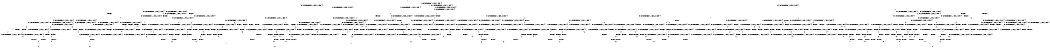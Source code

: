 digraph BCG {
size = "7, 10.5";
center = TRUE;
node [shape = circle];
0 [peripheries = 2];
0 -> 1 [label = "EX !0 !ATOMIC_EXCH_BRANCH (1, +0, FALSE, +0, 3, TRUE) !{0}"];
0 -> 2 [label = "EX !2 !ATOMIC_EXCH_BRANCH (1, +0, TRUE, +0, 1, TRUE) !{0}"];
0 -> 3 [label = "EX !1 !ATOMIC_EXCH_BRANCH (1, +1, TRUE, +0, 2, TRUE) !{0}"];
0 -> 4 [label = "EX !0 !ATOMIC_EXCH_BRANCH (1, +0, FALSE, +0, 3, TRUE) !{0}"];
1 -> 5 [label = "EX !2 !ATOMIC_EXCH_BRANCH (1, +0, TRUE, +0, 1, TRUE) !{0}"];
1 -> 6 [label = "EX !1 !ATOMIC_EXCH_BRANCH (1, +1, TRUE, +0, 2, TRUE) !{0}"];
1 -> 7 [label = "TERMINATE !0"];
2 -> 2 [label = "EX !2 !ATOMIC_EXCH_BRANCH (1, +0, TRUE, +0, 1, TRUE) !{0}"];
2 -> 8 [label = "EX !0 !ATOMIC_EXCH_BRANCH (1, +0, FALSE, +0, 3, TRUE) !{0}"];
2 -> 9 [label = "EX !1 !ATOMIC_EXCH_BRANCH (1, +1, TRUE, +0, 2, TRUE) !{0}"];
2 -> 10 [label = "EX !0 !ATOMIC_EXCH_BRANCH (1, +0, FALSE, +0, 3, TRUE) !{0}"];
3 -> 11 [label = "EX !0 !ATOMIC_EXCH_BRANCH (1, +0, FALSE, +0, 3, FALSE) !{0}"];
3 -> 12 [label = "EX !2 !ATOMIC_EXCH_BRANCH (1, +0, TRUE, +0, 1, FALSE) !{0}"];
3 -> 13 [label = "TERMINATE !1"];
3 -> 14 [label = "EX !0 !ATOMIC_EXCH_BRANCH (1, +0, FALSE, +0, 3, FALSE) !{0}"];
4 -> 15 [label = "EX !2 !ATOMIC_EXCH_BRANCH (1, +0, TRUE, +0, 1, TRUE) !{0}"];
4 -> 16 [label = "EX !1 !ATOMIC_EXCH_BRANCH (1, +1, TRUE, +0, 2, TRUE) !{0}"];
4 -> 17 [label = "TERMINATE !0"];
5 -> 5 [label = "EX !2 !ATOMIC_EXCH_BRANCH (1, +0, TRUE, +0, 1, TRUE) !{0}"];
5 -> 18 [label = "EX !1 !ATOMIC_EXCH_BRANCH (1, +1, TRUE, +0, 2, TRUE) !{0}"];
5 -> 19 [label = "TERMINATE !0"];
6 -> 20 [label = "EX !2 !ATOMIC_EXCH_BRANCH (1, +0, TRUE, +0, 1, FALSE) !{0}"];
6 -> 21 [label = "TERMINATE !0"];
6 -> 22 [label = "TERMINATE !1"];
7 -> 23 [label = "EX !1 !ATOMIC_EXCH_BRANCH (1, +1, TRUE, +0, 2, TRUE) !{1}"];
7 -> 24 [label = "EX !2 !ATOMIC_EXCH_BRANCH (1, +0, TRUE, +0, 1, TRUE) !{1}"];
7 -> 25 [label = "EX !1 !ATOMIC_EXCH_BRANCH (1, +1, TRUE, +0, 2, TRUE) !{1}"];
8 -> 5 [label = "EX !2 !ATOMIC_EXCH_BRANCH (1, +0, TRUE, +0, 1, TRUE) !{0}"];
8 -> 18 [label = "EX !1 !ATOMIC_EXCH_BRANCH (1, +1, TRUE, +0, 2, TRUE) !{0}"];
8 -> 19 [label = "TERMINATE !0"];
9 -> 12 [label = "EX !2 !ATOMIC_EXCH_BRANCH (1, +0, TRUE, +0, 1, FALSE) !{0}"];
9 -> 26 [label = "EX !0 !ATOMIC_EXCH_BRANCH (1, +0, FALSE, +0, 3, FALSE) !{0}"];
9 -> 27 [label = "TERMINATE !1"];
9 -> 28 [label = "EX !0 !ATOMIC_EXCH_BRANCH (1, +0, FALSE, +0, 3, FALSE) !{0}"];
10 -> 15 [label = "EX !2 !ATOMIC_EXCH_BRANCH (1, +0, TRUE, +0, 1, TRUE) !{0}"];
10 -> 29 [label = "EX !1 !ATOMIC_EXCH_BRANCH (1, +1, TRUE, +0, 2, TRUE) !{0}"];
10 -> 30 [label = "TERMINATE !0"];
11 -> 31 [label = "EX !0 !ATOMIC_EXCH_BRANCH (1, +1, TRUE, +0, 3, FALSE) !{0}"];
11 -> 32 [label = "EX !2 !ATOMIC_EXCH_BRANCH (1, +0, TRUE, +0, 1, FALSE) !{0}"];
11 -> 33 [label = "TERMINATE !1"];
11 -> 34 [label = "EX !0 !ATOMIC_EXCH_BRANCH (1, +1, TRUE, +0, 3, FALSE) !{0}"];
12 -> 35 [label = "EX !0 !ATOMIC_EXCH_BRANCH (1, +0, FALSE, +0, 3, TRUE) !{0}"];
12 -> 36 [label = "TERMINATE !2"];
12 -> 37 [label = "TERMINATE !1"];
12 -> 38 [label = "EX !0 !ATOMIC_EXCH_BRANCH (1, +0, FALSE, +0, 3, TRUE) !{0}"];
13 -> 39 [label = "EX !0 !ATOMIC_EXCH_BRANCH (1, +0, FALSE, +0, 3, FALSE) !{0}"];
13 -> 40 [label = "EX !2 !ATOMIC_EXCH_BRANCH (1, +0, TRUE, +0, 1, FALSE) !{0}"];
13 -> 41 [label = "EX !0 !ATOMIC_EXCH_BRANCH (1, +0, FALSE, +0, 3, FALSE) !{0}"];
14 -> 42 [label = "EX !2 !ATOMIC_EXCH_BRANCH (1, +0, TRUE, +0, 1, FALSE) !{0}"];
14 -> 43 [label = "TERMINATE !1"];
14 -> 34 [label = "EX !0 !ATOMIC_EXCH_BRANCH (1, +1, TRUE, +0, 3, FALSE) !{0}"];
15 -> 15 [label = "EX !2 !ATOMIC_EXCH_BRANCH (1, +0, TRUE, +0, 1, TRUE) !{0}"];
15 -> 29 [label = "EX !1 !ATOMIC_EXCH_BRANCH (1, +1, TRUE, +0, 2, TRUE) !{0}"];
15 -> 30 [label = "TERMINATE !0"];
16 -> 44 [label = "EX !2 !ATOMIC_EXCH_BRANCH (1, +0, TRUE, +0, 1, FALSE) !{0}"];
16 -> 45 [label = "TERMINATE !0"];
16 -> 46 [label = "TERMINATE !1"];
17 -> 47 [label = "EX !1 !ATOMIC_EXCH_BRANCH (1, +1, TRUE, +0, 2, TRUE) !{1}"];
17 -> 48 [label = "EX !2 !ATOMIC_EXCH_BRANCH (1, +0, TRUE, +0, 1, TRUE) !{1}"];
18 -> 20 [label = "EX !2 !ATOMIC_EXCH_BRANCH (1, +0, TRUE, +0, 1, FALSE) !{0}"];
18 -> 49 [label = "TERMINATE !0"];
18 -> 50 [label = "TERMINATE !1"];
19 -> 24 [label = "EX !2 !ATOMIC_EXCH_BRANCH (1, +0, TRUE, +0, 1, TRUE) !{1}"];
19 -> 51 [label = "EX !1 !ATOMIC_EXCH_BRANCH (1, +1, TRUE, +0, 2, TRUE) !{1}"];
19 -> 52 [label = "EX !1 !ATOMIC_EXCH_BRANCH (1, +1, TRUE, +0, 2, TRUE) !{1}"];
20 -> 53 [label = "TERMINATE !0"];
20 -> 54 [label = "TERMINATE !2"];
20 -> 55 [label = "TERMINATE !1"];
21 -> 56 [label = "EX !2 !ATOMIC_EXCH_BRANCH (1, +0, TRUE, +0, 1, FALSE) !{1}"];
21 -> 57 [label = "TERMINATE !1"];
22 -> 58 [label = "EX !2 !ATOMIC_EXCH_BRANCH (1, +0, TRUE, +0, 1, FALSE) !{0}"];
22 -> 59 [label = "TERMINATE !0"];
23 -> 56 [label = "EX !2 !ATOMIC_EXCH_BRANCH (1, +0, TRUE, +0, 1, FALSE) !{1}"];
23 -> 57 [label = "TERMINATE !1"];
24 -> 24 [label = "EX !2 !ATOMIC_EXCH_BRANCH (1, +0, TRUE, +0, 1, TRUE) !{1}"];
24 -> 51 [label = "EX !1 !ATOMIC_EXCH_BRANCH (1, +1, TRUE, +0, 2, TRUE) !{1}"];
24 -> 52 [label = "EX !1 !ATOMIC_EXCH_BRANCH (1, +1, TRUE, +0, 2, TRUE) !{1}"];
25 -> 60 [label = "EX !2 !ATOMIC_EXCH_BRANCH (1, +0, TRUE, +0, 1, FALSE) !{1}"];
25 -> 61 [label = "TERMINATE !1"];
26 -> 62 [label = "EX !0 !ATOMIC_EXCH_BRANCH (1, +1, TRUE, +0, 3, FALSE) !{0}"];
26 -> 32 [label = "EX !2 !ATOMIC_EXCH_BRANCH (1, +0, TRUE, +0, 1, FALSE) !{0}"];
26 -> 63 [label = "TERMINATE !1"];
26 -> 64 [label = "EX !0 !ATOMIC_EXCH_BRANCH (1, +1, TRUE, +0, 3, FALSE) !{0}"];
27 -> 40 [label = "EX !2 !ATOMIC_EXCH_BRANCH (1, +0, TRUE, +0, 1, FALSE) !{0}"];
27 -> 65 [label = "EX !0 !ATOMIC_EXCH_BRANCH (1, +0, FALSE, +0, 3, FALSE) !{0}"];
27 -> 66 [label = "EX !0 !ATOMIC_EXCH_BRANCH (1, +0, FALSE, +0, 3, FALSE) !{0}"];
28 -> 42 [label = "EX !2 !ATOMIC_EXCH_BRANCH (1, +0, TRUE, +0, 1, FALSE) !{0}"];
28 -> 67 [label = "TERMINATE !1"];
28 -> 64 [label = "EX !0 !ATOMIC_EXCH_BRANCH (1, +1, TRUE, +0, 3, FALSE) !{0}"];
29 -> 44 [label = "EX !2 !ATOMIC_EXCH_BRANCH (1, +0, TRUE, +0, 1, FALSE) !{0}"];
29 -> 68 [label = "TERMINATE !0"];
29 -> 69 [label = "TERMINATE !1"];
30 -> 48 [label = "EX !2 !ATOMIC_EXCH_BRANCH (1, +0, TRUE, +0, 1, TRUE) !{1}"];
30 -> 70 [label = "EX !1 !ATOMIC_EXCH_BRANCH (1, +1, TRUE, +0, 2, TRUE) !{1}"];
31 -> 20 [label = "EX !2 !ATOMIC_EXCH_BRANCH (1, +0, TRUE, +0, 1, FALSE) !{0}"];
31 -> 21 [label = "TERMINATE !0"];
31 -> 22 [label = "TERMINATE !1"];
32 -> 71 [label = "EX !0 !ATOMIC_EXCH_BRANCH (1, +1, TRUE, +0, 3, TRUE) !{0}"];
32 -> 72 [label = "TERMINATE !2"];
32 -> 73 [label = "TERMINATE !1"];
32 -> 74 [label = "EX !0 !ATOMIC_EXCH_BRANCH (1, +1, TRUE, +0, 3, TRUE) !{0}"];
33 -> 75 [label = "EX !0 !ATOMIC_EXCH_BRANCH (1, +1, TRUE, +0, 3, FALSE) !{0}"];
33 -> 76 [label = "EX !2 !ATOMIC_EXCH_BRANCH (1, +0, TRUE, +0, 1, FALSE) !{0}"];
33 -> 77 [label = "EX !0 !ATOMIC_EXCH_BRANCH (1, +1, TRUE, +0, 3, FALSE) !{0}"];
34 -> 44 [label = "EX !2 !ATOMIC_EXCH_BRANCH (1, +0, TRUE, +0, 1, FALSE) !{0}"];
34 -> 45 [label = "TERMINATE !0"];
34 -> 46 [label = "TERMINATE !1"];
35 -> 53 [label = "TERMINATE !0"];
35 -> 54 [label = "TERMINATE !2"];
35 -> 55 [label = "TERMINATE !1"];
36 -> 78 [label = "EX !0 !ATOMIC_EXCH_BRANCH (1, +0, FALSE, +0, 3, TRUE) !{0}"];
36 -> 79 [label = "TERMINATE !1"];
36 -> 80 [label = "EX !0 !ATOMIC_EXCH_BRANCH (1, +0, FALSE, +0, 3, TRUE) !{0}"];
37 -> 81 [label = "EX !0 !ATOMIC_EXCH_BRANCH (1, +0, FALSE, +0, 3, TRUE) !{0}"];
37 -> 82 [label = "TERMINATE !2"];
37 -> 83 [label = "EX !0 !ATOMIC_EXCH_BRANCH (1, +0, FALSE, +0, 3, TRUE) !{0}"];
38 -> 84 [label = "TERMINATE !0"];
38 -> 85 [label = "TERMINATE !2"];
38 -> 86 [label = "TERMINATE !1"];
39 -> 75 [label = "EX !0 !ATOMIC_EXCH_BRANCH (1, +1, TRUE, +0, 3, FALSE) !{0}"];
39 -> 76 [label = "EX !2 !ATOMIC_EXCH_BRANCH (1, +0, TRUE, +0, 1, FALSE) !{0}"];
39 -> 77 [label = "EX !0 !ATOMIC_EXCH_BRANCH (1, +1, TRUE, +0, 3, FALSE) !{0}"];
40 -> 81 [label = "EX !0 !ATOMIC_EXCH_BRANCH (1, +0, FALSE, +0, 3, TRUE) !{0}"];
40 -> 82 [label = "TERMINATE !2"];
40 -> 83 [label = "EX !0 !ATOMIC_EXCH_BRANCH (1, +0, FALSE, +0, 3, TRUE) !{0}"];
41 -> 87 [label = "EX !2 !ATOMIC_EXCH_BRANCH (1, +0, TRUE, +0, 1, FALSE) !{0}"];
41 -> 77 [label = "EX !0 !ATOMIC_EXCH_BRANCH (1, +1, TRUE, +0, 3, FALSE) !{0}"];
42 -> 88 [label = "TERMINATE !2"];
42 -> 89 [label = "TERMINATE !1"];
42 -> 74 [label = "EX !0 !ATOMIC_EXCH_BRANCH (1, +1, TRUE, +0, 3, TRUE) !{0}"];
43 -> 87 [label = "EX !2 !ATOMIC_EXCH_BRANCH (1, +0, TRUE, +0, 1, FALSE) !{0}"];
43 -> 77 [label = "EX !0 !ATOMIC_EXCH_BRANCH (1, +1, TRUE, +0, 3, FALSE) !{0}"];
44 -> 84 [label = "TERMINATE !0"];
44 -> 85 [label = "TERMINATE !2"];
44 -> 86 [label = "TERMINATE !1"];
45 -> 90 [label = "EX !2 !ATOMIC_EXCH_BRANCH (1, +0, TRUE, +0, 1, FALSE) !{1}"];
45 -> 91 [label = "TERMINATE !1"];
46 -> 92 [label = "EX !2 !ATOMIC_EXCH_BRANCH (1, +0, TRUE, +0, 1, FALSE) !{0}"];
46 -> 93 [label = "TERMINATE !0"];
47 -> 90 [label = "EX !2 !ATOMIC_EXCH_BRANCH (1, +0, TRUE, +0, 1, FALSE) !{1}"];
47 -> 91 [label = "TERMINATE !1"];
48 -> 48 [label = "EX !2 !ATOMIC_EXCH_BRANCH (1, +0, TRUE, +0, 1, TRUE) !{1}"];
48 -> 70 [label = "EX !1 !ATOMIC_EXCH_BRANCH (1, +1, TRUE, +0, 2, TRUE) !{1}"];
49 -> 56 [label = "EX !2 !ATOMIC_EXCH_BRANCH (1, +0, TRUE, +0, 1, FALSE) !{1}"];
49 -> 94 [label = "TERMINATE !1"];
50 -> 58 [label = "EX !2 !ATOMIC_EXCH_BRANCH (1, +0, TRUE, +0, 1, FALSE) !{0}"];
50 -> 95 [label = "TERMINATE !0"];
51 -> 56 [label = "EX !2 !ATOMIC_EXCH_BRANCH (1, +0, TRUE, +0, 1, FALSE) !{1}"];
51 -> 94 [label = "TERMINATE !1"];
52 -> 60 [label = "EX !2 !ATOMIC_EXCH_BRANCH (1, +0, TRUE, +0, 1, FALSE) !{1}"];
52 -> 96 [label = "TERMINATE !1"];
53 -> 97 [label = "TERMINATE !2"];
53 -> 98 [label = "TERMINATE !1"];
54 -> 99 [label = "TERMINATE !0"];
54 -> 100 [label = "TERMINATE !1"];
55 -> 101 [label = "TERMINATE !0"];
55 -> 102 [label = "TERMINATE !2"];
56 -> 97 [label = "TERMINATE !2"];
56 -> 98 [label = "TERMINATE !1"];
57 -> 103 [label = "EX !2 !ATOMIC_EXCH_BRANCH (1, +0, TRUE, +0, 1, FALSE) !{2}"];
57 -> 104 [label = "EX !2 !ATOMIC_EXCH_BRANCH (1, +0, TRUE, +0, 1, FALSE) !{2}"];
58 -> 101 [label = "TERMINATE !0"];
58 -> 102 [label = "TERMINATE !2"];
59 -> 105 [label = "EX !2 !ATOMIC_EXCH_BRANCH (1, +0, TRUE, +0, 1, FALSE) !{1}"];
60 -> 106 [label = "TERMINATE !2"];
60 -> 107 [label = "TERMINATE !1"];
61 -> 108 [label = "EX !2 !ATOMIC_EXCH_BRANCH (1, +0, TRUE, +0, 1, FALSE) !{2}"];
62 -> 20 [label = "EX !2 !ATOMIC_EXCH_BRANCH (1, +0, TRUE, +0, 1, FALSE) !{0}"];
62 -> 49 [label = "TERMINATE !0"];
62 -> 50 [label = "TERMINATE !1"];
63 -> 109 [label = "EX !0 !ATOMIC_EXCH_BRANCH (1, +1, TRUE, +0, 3, FALSE) !{0}"];
63 -> 76 [label = "EX !2 !ATOMIC_EXCH_BRANCH (1, +0, TRUE, +0, 1, FALSE) !{0}"];
63 -> 110 [label = "EX !0 !ATOMIC_EXCH_BRANCH (1, +1, TRUE, +0, 3, FALSE) !{0}"];
64 -> 44 [label = "EX !2 !ATOMIC_EXCH_BRANCH (1, +0, TRUE, +0, 1, FALSE) !{0}"];
64 -> 68 [label = "TERMINATE !0"];
64 -> 69 [label = "TERMINATE !1"];
65 -> 109 [label = "EX !0 !ATOMIC_EXCH_BRANCH (1, +1, TRUE, +0, 3, FALSE) !{0}"];
65 -> 76 [label = "EX !2 !ATOMIC_EXCH_BRANCH (1, +0, TRUE, +0, 1, FALSE) !{0}"];
65 -> 110 [label = "EX !0 !ATOMIC_EXCH_BRANCH (1, +1, TRUE, +0, 3, FALSE) !{0}"];
66 -> 87 [label = "EX !2 !ATOMIC_EXCH_BRANCH (1, +0, TRUE, +0, 1, FALSE) !{0}"];
66 -> 110 [label = "EX !0 !ATOMIC_EXCH_BRANCH (1, +1, TRUE, +0, 3, FALSE) !{0}"];
67 -> 87 [label = "EX !2 !ATOMIC_EXCH_BRANCH (1, +0, TRUE, +0, 1, FALSE) !{0}"];
67 -> 110 [label = "EX !0 !ATOMIC_EXCH_BRANCH (1, +1, TRUE, +0, 3, FALSE) !{0}"];
68 -> 90 [label = "EX !2 !ATOMIC_EXCH_BRANCH (1, +0, TRUE, +0, 1, FALSE) !{1}"];
68 -> 111 [label = "TERMINATE !1"];
69 -> 92 [label = "EX !2 !ATOMIC_EXCH_BRANCH (1, +0, TRUE, +0, 1, FALSE) !{0}"];
69 -> 112 [label = "TERMINATE !0"];
70 -> 90 [label = "EX !2 !ATOMIC_EXCH_BRANCH (1, +0, TRUE, +0, 1, FALSE) !{1}"];
70 -> 111 [label = "TERMINATE !1"];
71 -> 113 [label = "TERMINATE !0"];
71 -> 114 [label = "TERMINATE !2"];
71 -> 115 [label = "TERMINATE !1"];
72 -> 116 [label = "EX !0 !ATOMIC_EXCH_BRANCH (1, +1, TRUE, +0, 3, TRUE) !{0}"];
72 -> 117 [label = "TERMINATE !1"];
72 -> 118 [label = "EX !0 !ATOMIC_EXCH_BRANCH (1, +1, TRUE, +0, 3, TRUE) !{0}"];
73 -> 119 [label = "EX !0 !ATOMIC_EXCH_BRANCH (1, +1, TRUE, +0, 3, TRUE) !{0}"];
73 -> 120 [label = "TERMINATE !2"];
73 -> 121 [label = "EX !0 !ATOMIC_EXCH_BRANCH (1, +1, TRUE, +0, 3, TRUE) !{0}"];
74 -> 122 [label = "TERMINATE !0"];
74 -> 123 [label = "TERMINATE !2"];
74 -> 124 [label = "TERMINATE !1"];
75 -> 58 [label = "EX !2 !ATOMIC_EXCH_BRANCH (1, +0, TRUE, +0, 1, FALSE) !{0}"];
75 -> 59 [label = "TERMINATE !0"];
76 -> 119 [label = "EX !0 !ATOMIC_EXCH_BRANCH (1, +1, TRUE, +0, 3, TRUE) !{0}"];
76 -> 120 [label = "TERMINATE !2"];
76 -> 121 [label = "EX !0 !ATOMIC_EXCH_BRANCH (1, +1, TRUE, +0, 3, TRUE) !{0}"];
77 -> 92 [label = "EX !2 !ATOMIC_EXCH_BRANCH (1, +0, TRUE, +0, 1, FALSE) !{0}"];
77 -> 93 [label = "TERMINATE !0"];
78 -> 99 [label = "TERMINATE !0"];
78 -> 100 [label = "TERMINATE !1"];
79 -> 125 [label = "EX !0 !ATOMIC_EXCH_BRANCH (1, +0, FALSE, +0, 3, TRUE) !{0}"];
79 -> 126 [label = "EX !0 !ATOMIC_EXCH_BRANCH (1, +0, FALSE, +0, 3, TRUE) !{0}"];
80 -> 127 [label = "TERMINATE !0"];
80 -> 128 [label = "TERMINATE !1"];
81 -> 101 [label = "TERMINATE !0"];
81 -> 102 [label = "TERMINATE !2"];
82 -> 125 [label = "EX !0 !ATOMIC_EXCH_BRANCH (1, +0, FALSE, +0, 3, TRUE) !{0}"];
82 -> 126 [label = "EX !0 !ATOMIC_EXCH_BRANCH (1, +0, FALSE, +0, 3, TRUE) !{0}"];
83 -> 129 [label = "TERMINATE !0"];
83 -> 130 [label = "TERMINATE !2"];
84 -> 131 [label = "TERMINATE !2"];
84 -> 132 [label = "TERMINATE !1"];
85 -> 127 [label = "TERMINATE !0"];
85 -> 128 [label = "TERMINATE !1"];
86 -> 129 [label = "TERMINATE !0"];
86 -> 130 [label = "TERMINATE !2"];
87 -> 133 [label = "TERMINATE !2"];
87 -> 121 [label = "EX !0 !ATOMIC_EXCH_BRANCH (1, +1, TRUE, +0, 3, TRUE) !{0}"];
88 -> 134 [label = "TERMINATE !1"];
88 -> 118 [label = "EX !0 !ATOMIC_EXCH_BRANCH (1, +1, TRUE, +0, 3, TRUE) !{0}"];
89 -> 133 [label = "TERMINATE !2"];
89 -> 121 [label = "EX !0 !ATOMIC_EXCH_BRANCH (1, +1, TRUE, +0, 3, TRUE) !{0}"];
90 -> 131 [label = "TERMINATE !2"];
90 -> 132 [label = "TERMINATE !1"];
91 -> 135 [label = "EX !2 !ATOMIC_EXCH_BRANCH (1, +0, TRUE, +0, 1, FALSE) !{2}"];
92 -> 129 [label = "TERMINATE !0"];
92 -> 130 [label = "TERMINATE !2"];
93 -> 136 [label = "EX !2 !ATOMIC_EXCH_BRANCH (1, +0, TRUE, +0, 1, FALSE) !{1}"];
94 -> 103 [label = "EX !2 !ATOMIC_EXCH_BRANCH (1, +0, TRUE, +0, 1, FALSE) !{2}"];
94 -> 104 [label = "EX !2 !ATOMIC_EXCH_BRANCH (1, +0, TRUE, +0, 1, FALSE) !{2}"];
95 -> 105 [label = "EX !2 !ATOMIC_EXCH_BRANCH (1, +0, TRUE, +0, 1, FALSE) !{1}"];
96 -> 108 [label = "EX !2 !ATOMIC_EXCH_BRANCH (1, +0, TRUE, +0, 1, FALSE) !{2}"];
97 -> 137 [label = "TERMINATE !1"];
98 -> 138 [label = "TERMINATE !2"];
99 -> 137 [label = "TERMINATE !1"];
100 -> 139 [label = "TERMINATE !0"];
101 -> 140 [label = "TERMINATE !2"];
102 -> 139 [label = "TERMINATE !0"];
103 -> 138 [label = "TERMINATE !2"];
104 -> 141 [label = "TERMINATE !2"];
105 -> 140 [label = "TERMINATE !2"];
106 -> 142 [label = "TERMINATE !1"];
107 -> 143 [label = "TERMINATE !2"];
108 -> 143 [label = "TERMINATE !2"];
109 -> 58 [label = "EX !2 !ATOMIC_EXCH_BRANCH (1, +0, TRUE, +0, 1, FALSE) !{0}"];
109 -> 95 [label = "TERMINATE !0"];
110 -> 92 [label = "EX !2 !ATOMIC_EXCH_BRANCH (1, +0, TRUE, +0, 1, FALSE) !{0}"];
110 -> 112 [label = "TERMINATE !0"];
111 -> 135 [label = "EX !2 !ATOMIC_EXCH_BRANCH (1, +0, TRUE, +0, 1, FALSE) !{2}"];
112 -> 136 [label = "EX !2 !ATOMIC_EXCH_BRANCH (1, +0, TRUE, +0, 1, FALSE) !{1}"];
113 -> 144 [label = "TERMINATE !2"];
113 -> 145 [label = "TERMINATE !1"];
114 -> 146 [label = "TERMINATE !0"];
114 -> 147 [label = "TERMINATE !1"];
115 -> 148 [label = "TERMINATE !0"];
115 -> 149 [label = "TERMINATE !2"];
116 -> 146 [label = "TERMINATE !0"];
116 -> 147 [label = "TERMINATE !1"];
117 -> 150 [label = "EX !0 !ATOMIC_EXCH_BRANCH (1, +1, TRUE, +0, 3, TRUE) !{0}"];
117 -> 151 [label = "EX !0 !ATOMIC_EXCH_BRANCH (1, +1, TRUE, +0, 3, TRUE) !{0}"];
118 -> 152 [label = "TERMINATE !0"];
118 -> 153 [label = "TERMINATE !1"];
119 -> 148 [label = "TERMINATE !0"];
119 -> 149 [label = "TERMINATE !2"];
120 -> 150 [label = "EX !0 !ATOMIC_EXCH_BRANCH (1, +1, TRUE, +0, 3, TRUE) !{0}"];
120 -> 151 [label = "EX !0 !ATOMIC_EXCH_BRANCH (1, +1, TRUE, +0, 3, TRUE) !{0}"];
121 -> 154 [label = "TERMINATE !0"];
121 -> 155 [label = "TERMINATE !2"];
122 -> 156 [label = "TERMINATE !2"];
122 -> 157 [label = "TERMINATE !1"];
123 -> 152 [label = "TERMINATE !0"];
123 -> 153 [label = "TERMINATE !1"];
124 -> 154 [label = "TERMINATE !0"];
124 -> 155 [label = "TERMINATE !2"];
125 -> 139 [label = "TERMINATE !0"];
126 -> 158 [label = "TERMINATE !0"];
127 -> 159 [label = "TERMINATE !1"];
128 -> 158 [label = "TERMINATE !0"];
129 -> 160 [label = "TERMINATE !2"];
130 -> 158 [label = "TERMINATE !0"];
131 -> 159 [label = "TERMINATE !1"];
132 -> 161 [label = "TERMINATE !2"];
133 -> 151 [label = "EX !0 !ATOMIC_EXCH_BRANCH (1, +1, TRUE, +0, 3, TRUE) !{0}"];
134 -> 151 [label = "EX !0 !ATOMIC_EXCH_BRANCH (1, +1, TRUE, +0, 3, TRUE) !{0}"];
135 -> 161 [label = "TERMINATE !2"];
136 -> 160 [label = "TERMINATE !2"];
138 -> 162 [label = "exit"];
141 -> 163 [label = "exit"];
143 -> 164 [label = "exit"];
144 -> 165 [label = "TERMINATE !1"];
145 -> 166 [label = "TERMINATE !2"];
146 -> 165 [label = "TERMINATE !1"];
147 -> 167 [label = "TERMINATE !0"];
148 -> 168 [label = "TERMINATE !2"];
149 -> 167 [label = "TERMINATE !0"];
150 -> 167 [label = "TERMINATE !0"];
151 -> 169 [label = "TERMINATE !0"];
152 -> 170 [label = "TERMINATE !1"];
153 -> 169 [label = "TERMINATE !0"];
154 -> 171 [label = "TERMINATE !2"];
155 -> 169 [label = "TERMINATE !0"];
156 -> 170 [label = "TERMINATE !1"];
157 -> 172 [label = "TERMINATE !2"];
161 -> 173 [label = "exit"];
166 -> 162 [label = "exit"];
172 -> 173 [label = "exit"];
}
